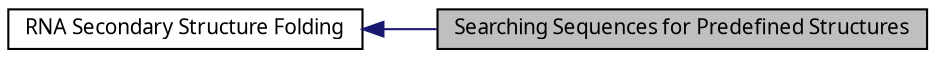 digraph structs
{
  bgcolor="transparent";
  edge [fontname="FreeSans.ttf",fontsize=8,labelfontname="FreeSans.ttf",labelfontsize=8];
  node [fontname="FreeSans.ttf",fontsize=10,shape=record];
rankdir=LR;
  Node0 [label="Searching Sequences for Predefined Structures",height=0.2,width=0.4,color="black", fillcolor="grey75", style="filled" fontcolor="black"];
  Node1 [label="RNA Secondary Structure Folding",height=0.2,width=0.4,color="black",URL="$group__folding__routines.html"];
  Node1->Node0 [shape=plaintext, color="midnightblue", dir="back", style="solid"];
}
